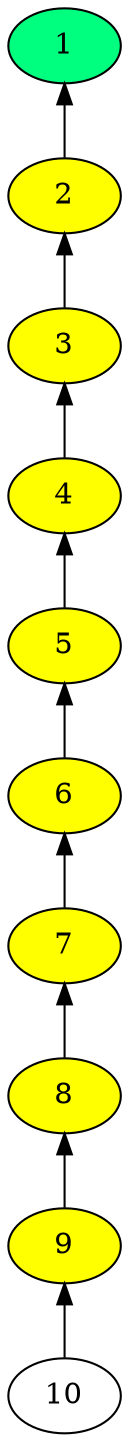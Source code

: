 digraph time_source_tree {
  rankdir="BT";
  "2" -> "1";
  "3" -> "2";
  "4" -> "3";
  "5" -> "4";
  "6" -> "5";
  "7" -> "6";
  "8" -> "7";
  "9" -> "8";
  "10" -> "9";
  "1" [fillcolor="yellow" style="filled"];
  "2" [fillcolor="yellow" style="filled"];
  "3" [fillcolor="yellow" style="filled"];
  "4" [fillcolor="yellow" style="filled"];
  "5" [fillcolor="yellow" style="filled"];
  "6" [fillcolor="yellow" style="filled"];
  "7" [fillcolor="yellow" style="filled"];
  "8" [fillcolor="yellow" style="filled"];
  "9" [fillcolor="yellow" style="filled"];
  "1" [rank="source" fillcolor="#00FF7F" style="filled"];
}
